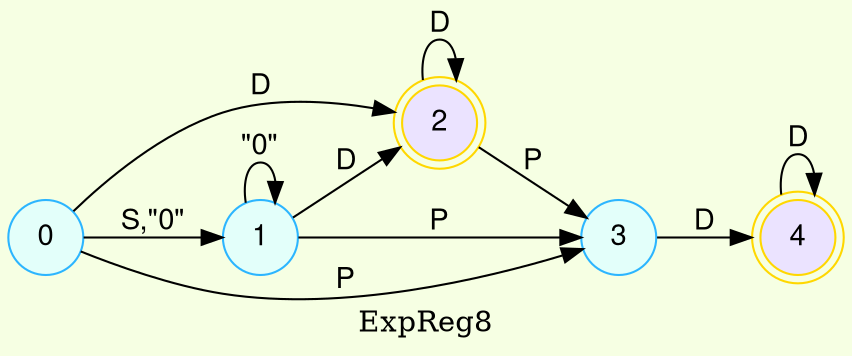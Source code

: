 digraph finite_state_machine {
	bgcolor = "#F6FFE3"
	node [fontname="Helvetica,Arial,sans-serif" ]
	edge [fontname="Helvetica,Arial,sans-serif"]
	rankdir=LR;
	node [shape = doublecircle, color = gold fillcolor="#EBE3FF" style =filled];2,4;
	node [shape = circle, color = "#2CB5FF" fillcolor="#E3FFFA" style =filled];

0->1[label = "S,\"0\""];
0->2[label = "D"];
0->3[label = "P"];
1->1[label = "\"0\""];
1->2[label = "D"];
1->3[label = "P"];
2->2[label = "D"];
2->3[label = "P"];
3->4[label = "D"];
4->4[label = "D"];
label= ExpReg8}